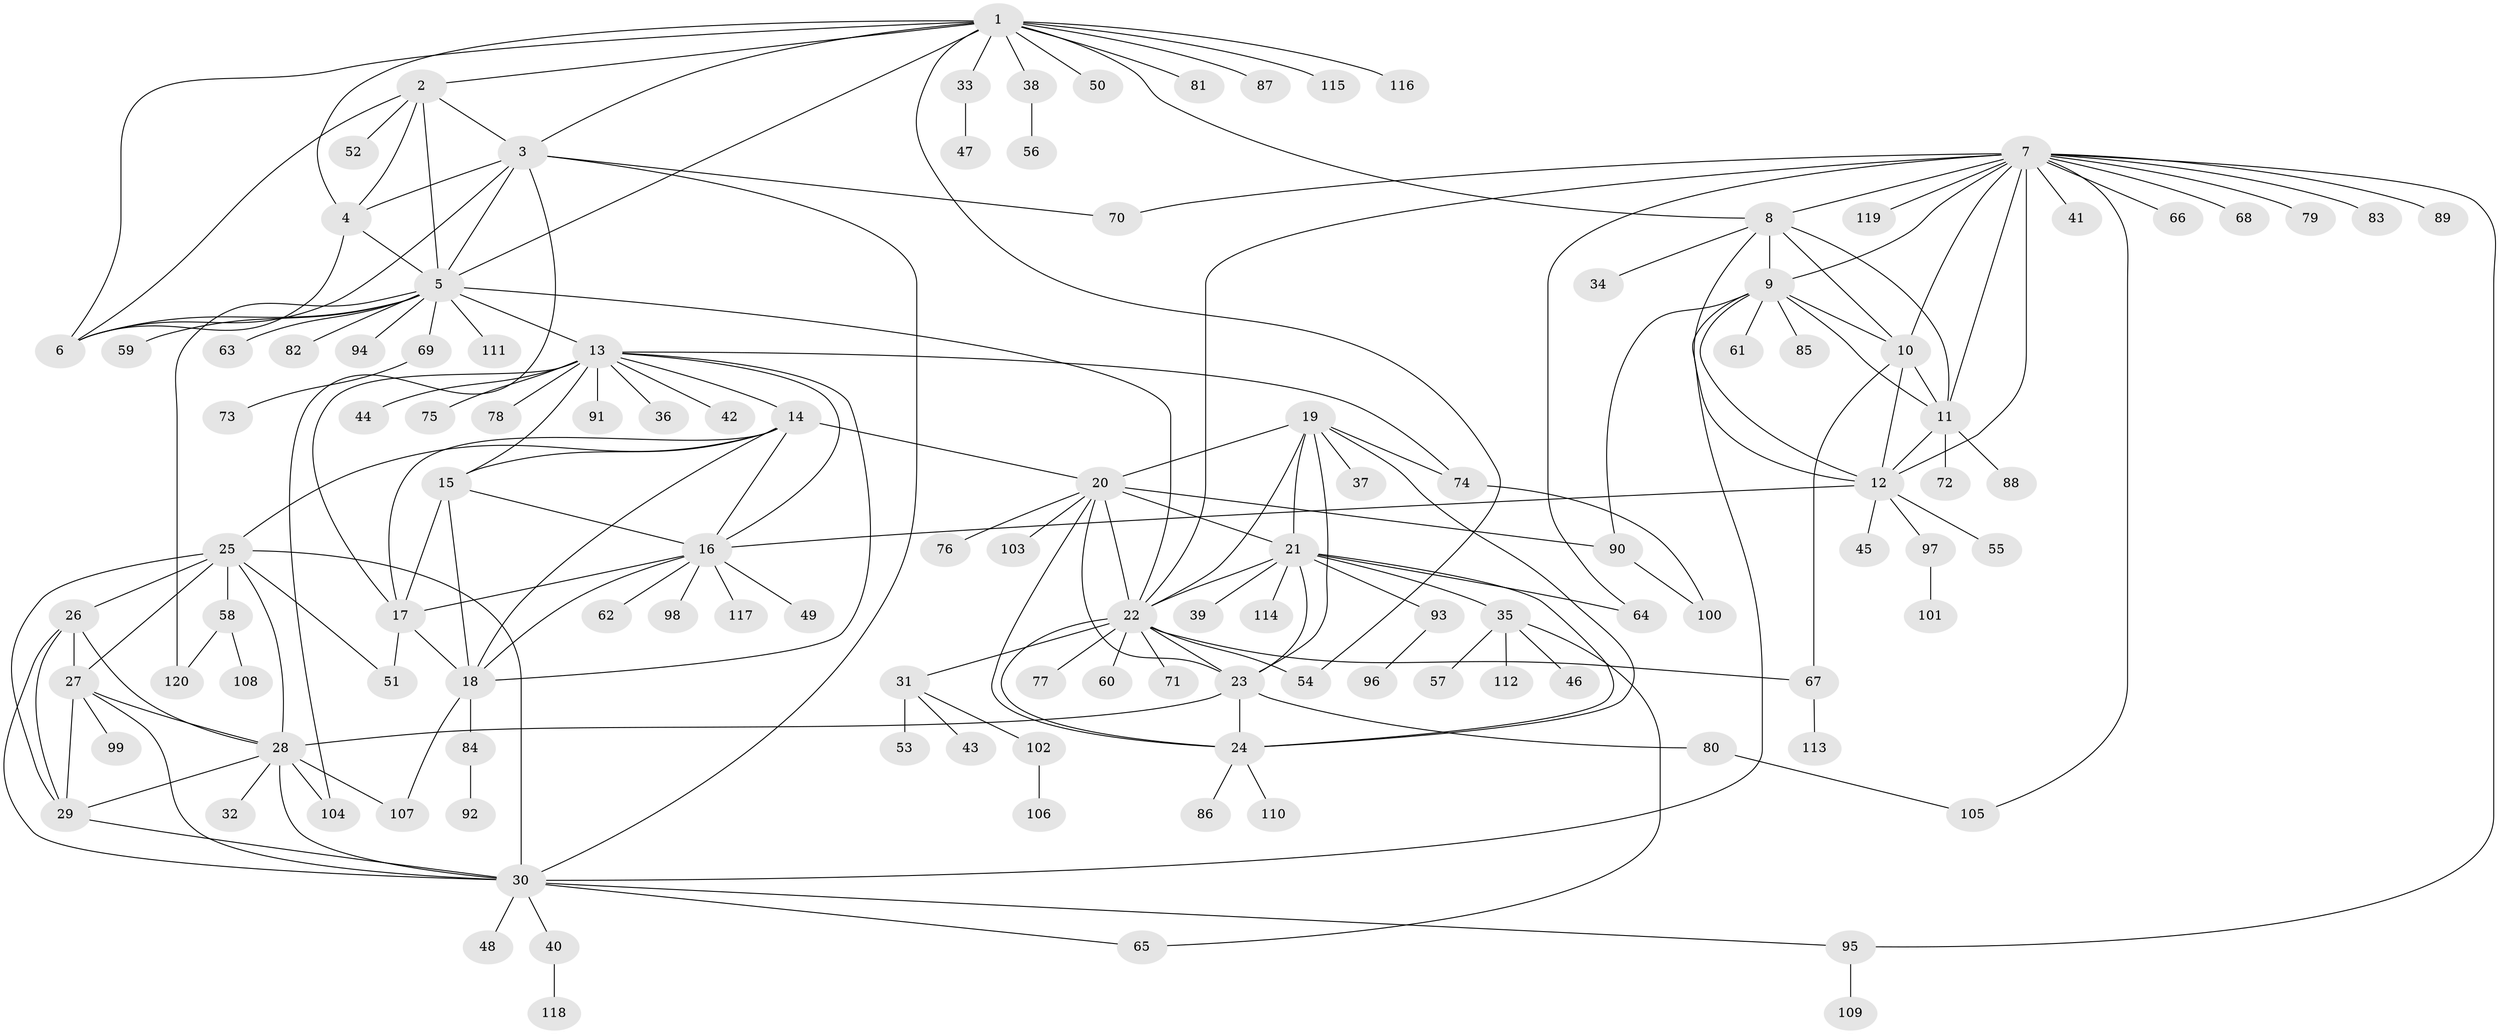 // coarse degree distribution, {13: 0.010526315789473684, 5: 0.06315789473684211, 7: 0.031578947368421054, 4: 0.031578947368421054, 12: 0.021052631578947368, 20: 0.010526315789473684, 6: 0.021052631578947368, 8: 0.010526315789473684, 10: 0.021052631578947368, 9: 0.010526315789473684, 11: 0.010526315789473684, 3: 0.031578947368421054, 2: 0.14736842105263157, 1: 0.5789473684210527}
// Generated by graph-tools (version 1.1) at 2025/52/02/27/25 19:52:22]
// undirected, 120 vertices, 189 edges
graph export_dot {
graph [start="1"]
  node [color=gray90,style=filled];
  1;
  2;
  3;
  4;
  5;
  6;
  7;
  8;
  9;
  10;
  11;
  12;
  13;
  14;
  15;
  16;
  17;
  18;
  19;
  20;
  21;
  22;
  23;
  24;
  25;
  26;
  27;
  28;
  29;
  30;
  31;
  32;
  33;
  34;
  35;
  36;
  37;
  38;
  39;
  40;
  41;
  42;
  43;
  44;
  45;
  46;
  47;
  48;
  49;
  50;
  51;
  52;
  53;
  54;
  55;
  56;
  57;
  58;
  59;
  60;
  61;
  62;
  63;
  64;
  65;
  66;
  67;
  68;
  69;
  70;
  71;
  72;
  73;
  74;
  75;
  76;
  77;
  78;
  79;
  80;
  81;
  82;
  83;
  84;
  85;
  86;
  87;
  88;
  89;
  90;
  91;
  92;
  93;
  94;
  95;
  96;
  97;
  98;
  99;
  100;
  101;
  102;
  103;
  104;
  105;
  106;
  107;
  108;
  109;
  110;
  111;
  112;
  113;
  114;
  115;
  116;
  117;
  118;
  119;
  120;
  1 -- 2;
  1 -- 3;
  1 -- 4;
  1 -- 5;
  1 -- 6;
  1 -- 8;
  1 -- 33;
  1 -- 38;
  1 -- 50;
  1 -- 54;
  1 -- 81;
  1 -- 87;
  1 -- 115;
  1 -- 116;
  2 -- 3;
  2 -- 4;
  2 -- 5;
  2 -- 6;
  2 -- 52;
  3 -- 4;
  3 -- 5;
  3 -- 6;
  3 -- 30;
  3 -- 70;
  3 -- 104;
  4 -- 5;
  4 -- 6;
  5 -- 6;
  5 -- 13;
  5 -- 22;
  5 -- 59;
  5 -- 63;
  5 -- 69;
  5 -- 82;
  5 -- 94;
  5 -- 111;
  5 -- 120;
  7 -- 8;
  7 -- 9;
  7 -- 10;
  7 -- 11;
  7 -- 12;
  7 -- 22;
  7 -- 41;
  7 -- 64;
  7 -- 66;
  7 -- 68;
  7 -- 70;
  7 -- 79;
  7 -- 83;
  7 -- 89;
  7 -- 95;
  7 -- 105;
  7 -- 119;
  8 -- 9;
  8 -- 10;
  8 -- 11;
  8 -- 12;
  8 -- 34;
  9 -- 10;
  9 -- 11;
  9 -- 12;
  9 -- 30;
  9 -- 61;
  9 -- 85;
  9 -- 90;
  10 -- 11;
  10 -- 12;
  10 -- 67;
  11 -- 12;
  11 -- 72;
  11 -- 88;
  12 -- 16;
  12 -- 45;
  12 -- 55;
  12 -- 97;
  13 -- 14;
  13 -- 15;
  13 -- 16;
  13 -- 17;
  13 -- 18;
  13 -- 36;
  13 -- 42;
  13 -- 44;
  13 -- 74;
  13 -- 75;
  13 -- 78;
  13 -- 91;
  14 -- 15;
  14 -- 16;
  14 -- 17;
  14 -- 18;
  14 -- 20;
  14 -- 25;
  15 -- 16;
  15 -- 17;
  15 -- 18;
  16 -- 17;
  16 -- 18;
  16 -- 49;
  16 -- 62;
  16 -- 98;
  16 -- 117;
  17 -- 18;
  17 -- 51;
  18 -- 84;
  18 -- 107;
  19 -- 20;
  19 -- 21;
  19 -- 22;
  19 -- 23;
  19 -- 24;
  19 -- 37;
  19 -- 74;
  20 -- 21;
  20 -- 22;
  20 -- 23;
  20 -- 24;
  20 -- 76;
  20 -- 90;
  20 -- 103;
  21 -- 22;
  21 -- 23;
  21 -- 24;
  21 -- 35;
  21 -- 39;
  21 -- 64;
  21 -- 93;
  21 -- 114;
  22 -- 23;
  22 -- 24;
  22 -- 31;
  22 -- 54;
  22 -- 60;
  22 -- 67;
  22 -- 71;
  22 -- 77;
  23 -- 24;
  23 -- 28;
  23 -- 80;
  24 -- 86;
  24 -- 110;
  25 -- 26;
  25 -- 27;
  25 -- 28;
  25 -- 29;
  25 -- 30;
  25 -- 51;
  25 -- 58;
  26 -- 27;
  26 -- 28;
  26 -- 29;
  26 -- 30;
  27 -- 28;
  27 -- 29;
  27 -- 30;
  27 -- 99;
  28 -- 29;
  28 -- 30;
  28 -- 32;
  28 -- 104;
  28 -- 107;
  29 -- 30;
  30 -- 40;
  30 -- 48;
  30 -- 65;
  30 -- 95;
  31 -- 43;
  31 -- 53;
  31 -- 102;
  33 -- 47;
  35 -- 46;
  35 -- 57;
  35 -- 65;
  35 -- 112;
  38 -- 56;
  40 -- 118;
  58 -- 108;
  58 -- 120;
  67 -- 113;
  69 -- 73;
  74 -- 100;
  80 -- 105;
  84 -- 92;
  90 -- 100;
  93 -- 96;
  95 -- 109;
  97 -- 101;
  102 -- 106;
}

